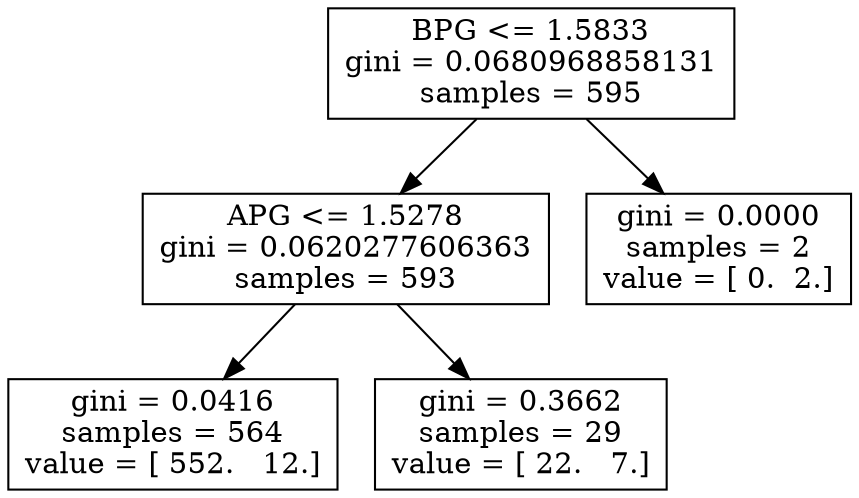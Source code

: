 digraph Tree {
0 [label="BPG <= 1.5833\ngini = 0.0680968858131\nsamples = 595", shape="box"] ;
1 [label="APG <= 1.5278\ngini = 0.0620277606363\nsamples = 593", shape="box"] ;
0 -> 1 ;
2 [label="gini = 0.0416\nsamples = 564\nvalue = [ 552.   12.]", shape="box"] ;
1 -> 2 ;
3 [label="gini = 0.3662\nsamples = 29\nvalue = [ 22.   7.]", shape="box"] ;
1 -> 3 ;
4 [label="gini = 0.0000\nsamples = 2\nvalue = [ 0.  2.]", shape="box"] ;
0 -> 4 ;
}